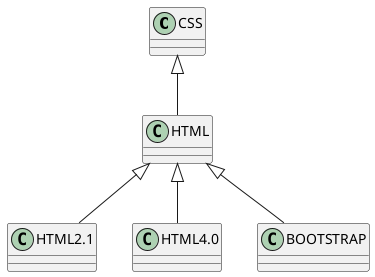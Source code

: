 @startuml 
 set namespaceSeparator none
CSS <|-- HTML
HTML <|-- HTML2.1
HTML <|-- HTML4.0
HTML <|-- BOOTSTRAP
@enduml
